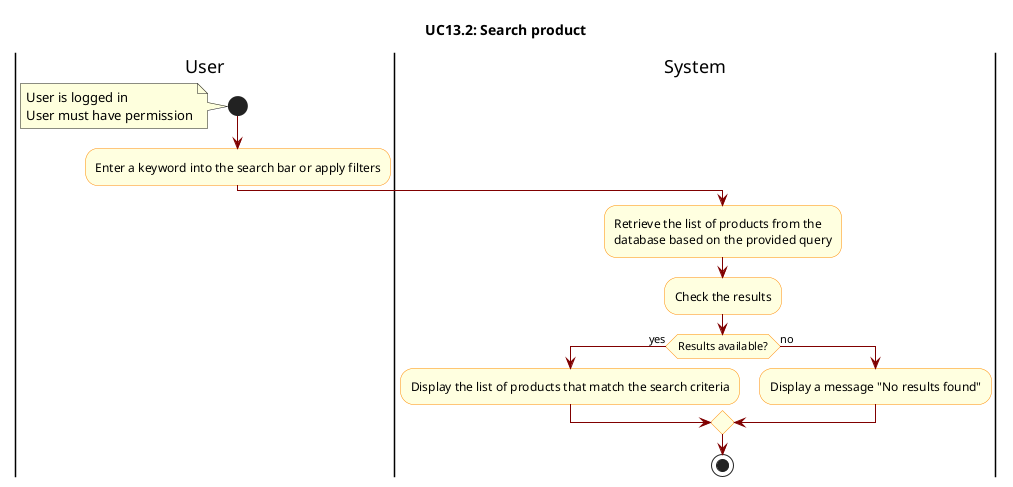 @startuml

skinparam ActivityBackgroundColor LightYellow
skinparam ActivityBorderColor DarkOrange
skinparam ArrowColor Maroon

title UC13.2: Search product

|User|
start
note left
    User is logged in  
    User must have permission
end note

|User|
:Enter a keyword into the search bar or apply filters;

|System|
:Retrieve the list of products from the 
database based on the provided query;
:Check the results;

if(Results available?) then(yes)
    :Display the list of products that match the search criteria;
else(no)
    :Display a message "No results found";
endif

stop

@enduml
